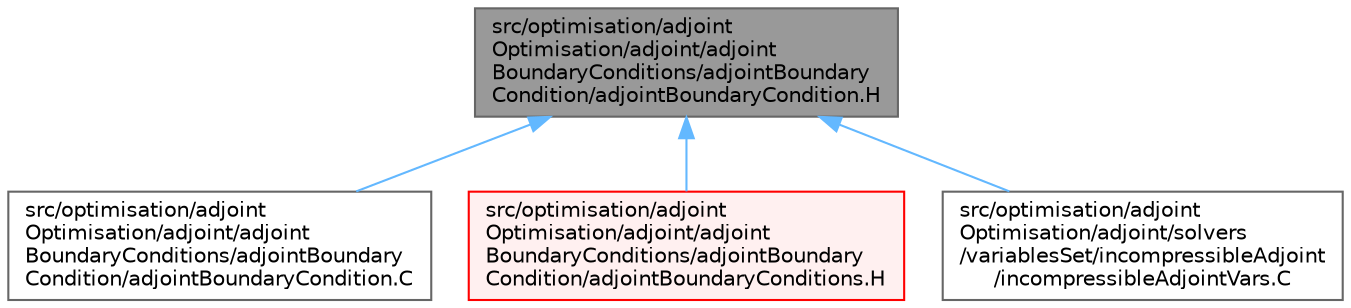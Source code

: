 digraph "src/optimisation/adjointOptimisation/adjoint/adjointBoundaryConditions/adjointBoundaryCondition/adjointBoundaryCondition.H"
{
 // LATEX_PDF_SIZE
  bgcolor="transparent";
  edge [fontname=Helvetica,fontsize=10,labelfontname=Helvetica,labelfontsize=10];
  node [fontname=Helvetica,fontsize=10,shape=box,height=0.2,width=0.4];
  Node1 [id="Node000001",label="src/optimisation/adjoint\lOptimisation/adjoint/adjoint\lBoundaryConditions/adjointBoundary\lCondition/adjointBoundaryCondition.H",height=0.2,width=0.4,color="gray40", fillcolor="grey60", style="filled", fontcolor="black",tooltip=" "];
  Node1 -> Node2 [id="edge1_Node000001_Node000002",dir="back",color="steelblue1",style="solid",tooltip=" "];
  Node2 [id="Node000002",label="src/optimisation/adjoint\lOptimisation/adjoint/adjoint\lBoundaryConditions/adjointBoundary\lCondition/adjointBoundaryCondition.C",height=0.2,width=0.4,color="grey40", fillcolor="white", style="filled",URL="$adjointBoundaryCondition_8C.html",tooltip=" "];
  Node1 -> Node3 [id="edge2_Node000001_Node000003",dir="back",color="steelblue1",style="solid",tooltip=" "];
  Node3 [id="Node000003",label="src/optimisation/adjoint\lOptimisation/adjoint/adjoint\lBoundaryConditions/adjointBoundary\lCondition/adjointBoundaryConditions.H",height=0.2,width=0.4,color="red", fillcolor="#FFF0F0", style="filled",URL="$adjointBoundaryConditions_8H.html",tooltip=" "];
  Node1 -> Node44 [id="edge3_Node000001_Node000044",dir="back",color="steelblue1",style="solid",tooltip=" "];
  Node44 [id="Node000044",label="src/optimisation/adjoint\lOptimisation/adjoint/solvers\l/variablesSet/incompressibleAdjoint\l/incompressibleAdjointVars.C",height=0.2,width=0.4,color="grey40", fillcolor="white", style="filled",URL="$incompressibleAdjointVars_8C.html",tooltip=" "];
}
